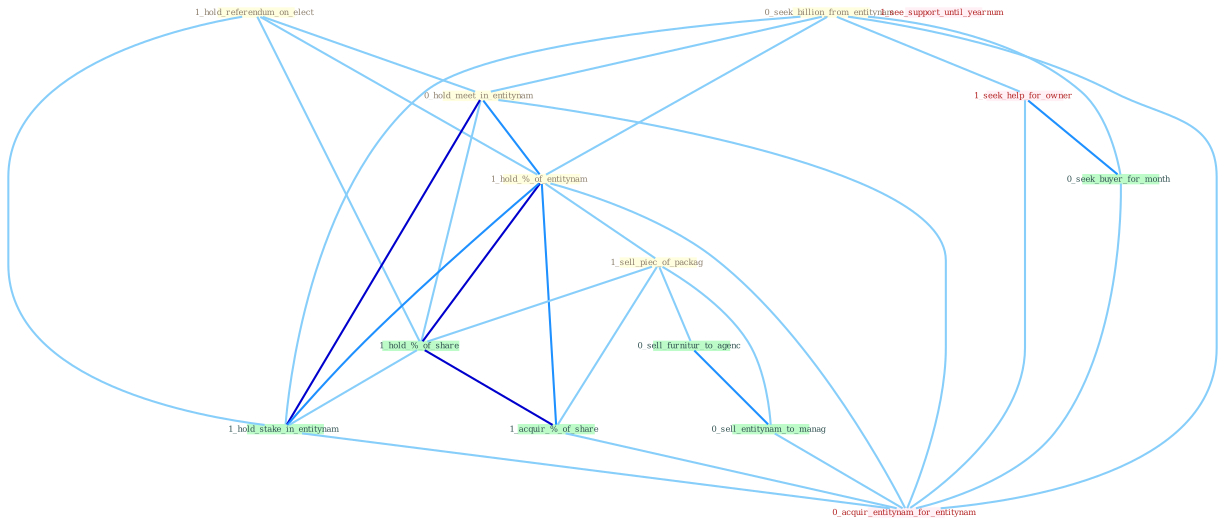 Graph G{ 
    node
    [shape=polygon,style=filled,width=.5,height=.06,color="#BDFCC9",fixedsize=true,fontsize=4,
    fontcolor="#2f4f4f"];
    {node
    [color="#ffffe0", fontcolor="#8b7d6b"] "1_hold_referendum_on_elect " "0_seek_billion_from_entitynam " "0_hold_meet_in_entitynam " "1_hold_%_of_entitynam " "1_sell_piec_of_packag "}
{node [color="#fff0f5", fontcolor="#b22222"] "1_seek_help_for_owner " "1_see_support_until_yearnum " "0_acquir_entitynam_for_entitynam "}
edge [color="#B0E2FF"];

	"1_hold_referendum_on_elect " -- "0_hold_meet_in_entitynam " [w="1", color="#87cefa" ];
	"1_hold_referendum_on_elect " -- "1_hold_%_of_entitynam " [w="1", color="#87cefa" ];
	"1_hold_referendum_on_elect " -- "1_hold_%_of_share " [w="1", color="#87cefa" ];
	"1_hold_referendum_on_elect " -- "1_hold_stake_in_entitynam " [w="1", color="#87cefa" ];
	"0_seek_billion_from_entitynam " -- "0_hold_meet_in_entitynam " [w="1", color="#87cefa" ];
	"0_seek_billion_from_entitynam " -- "1_hold_%_of_entitynam " [w="1", color="#87cefa" ];
	"0_seek_billion_from_entitynam " -- "1_hold_stake_in_entitynam " [w="1", color="#87cefa" ];
	"0_seek_billion_from_entitynam " -- "1_seek_help_for_owner " [w="1", color="#87cefa" ];
	"0_seek_billion_from_entitynam " -- "0_seek_buyer_for_month " [w="1", color="#87cefa" ];
	"0_seek_billion_from_entitynam " -- "0_acquir_entitynam_for_entitynam " [w="1", color="#87cefa" ];
	"0_hold_meet_in_entitynam " -- "1_hold_%_of_entitynam " [w="2", color="#1e90ff" , len=0.8];
	"0_hold_meet_in_entitynam " -- "1_hold_%_of_share " [w="1", color="#87cefa" ];
	"0_hold_meet_in_entitynam " -- "1_hold_stake_in_entitynam " [w="3", color="#0000cd" , len=0.6];
	"0_hold_meet_in_entitynam " -- "0_acquir_entitynam_for_entitynam " [w="1", color="#87cefa" ];
	"1_hold_%_of_entitynam " -- "1_sell_piec_of_packag " [w="1", color="#87cefa" ];
	"1_hold_%_of_entitynam " -- "1_hold_%_of_share " [w="3", color="#0000cd" , len=0.6];
	"1_hold_%_of_entitynam " -- "1_hold_stake_in_entitynam " [w="2", color="#1e90ff" , len=0.8];
	"1_hold_%_of_entitynam " -- "1_acquir_%_of_share " [w="2", color="#1e90ff" , len=0.8];
	"1_hold_%_of_entitynam " -- "0_acquir_entitynam_for_entitynam " [w="1", color="#87cefa" ];
	"1_sell_piec_of_packag " -- "1_hold_%_of_share " [w="1", color="#87cefa" ];
	"1_sell_piec_of_packag " -- "1_acquir_%_of_share " [w="1", color="#87cefa" ];
	"1_sell_piec_of_packag " -- "0_sell_furnitur_to_agenc " [w="1", color="#87cefa" ];
	"1_sell_piec_of_packag " -- "0_sell_entitynam_to_manag " [w="1", color="#87cefa" ];
	"1_hold_%_of_share " -- "1_hold_stake_in_entitynam " [w="1", color="#87cefa" ];
	"1_hold_%_of_share " -- "1_acquir_%_of_share " [w="3", color="#0000cd" , len=0.6];
	"1_hold_stake_in_entitynam " -- "0_acquir_entitynam_for_entitynam " [w="1", color="#87cefa" ];
	"1_seek_help_for_owner " -- "0_seek_buyer_for_month " [w="2", color="#1e90ff" , len=0.8];
	"1_seek_help_for_owner " -- "0_acquir_entitynam_for_entitynam " [w="1", color="#87cefa" ];
	"0_seek_buyer_for_month " -- "0_acquir_entitynam_for_entitynam " [w="1", color="#87cefa" ];
	"1_acquir_%_of_share " -- "0_acquir_entitynam_for_entitynam " [w="1", color="#87cefa" ];
	"0_sell_furnitur_to_agenc " -- "0_sell_entitynam_to_manag " [w="2", color="#1e90ff" , len=0.8];
	"0_sell_entitynam_to_manag " -- "0_acquir_entitynam_for_entitynam " [w="1", color="#87cefa" ];
}